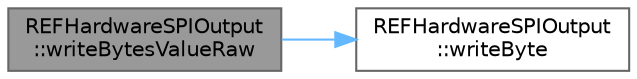 digraph "REFHardwareSPIOutput::writeBytesValueRaw"
{
 // LATEX_PDF_SIZE
  bgcolor="transparent";
  edge [fontname=Helvetica,fontsize=10,labelfontname=Helvetica,labelfontsize=10];
  node [fontname=Helvetica,fontsize=10,shape=box,height=0.2,width=0.4];
  rankdir="LR";
  Node1 [id="Node000001",label="REFHardwareSPIOutput\l::writeBytesValueRaw",height=0.2,width=0.4,color="gray40", fillcolor="grey60", style="filled", fontcolor="black",tooltip="A raw set of writing byte values, assumes setup/init/waiting done elsewhere."];
  Node1 -> Node2 [id="edge1_Node000001_Node000002",color="steelblue1",style="solid",tooltip=" "];
  Node2 [id="Node000002",label="REFHardwareSPIOutput\l::writeByte",height=0.2,width=0.4,color="grey40", fillcolor="white", style="filled",URL="$d6/dd4/class_r_e_f_hardware_s_p_i_output.html#a077457b7a802ee946db4b2f8117d5ad4",tooltip="write a byte out via SPI (returns immediately on writing register)"];
}
